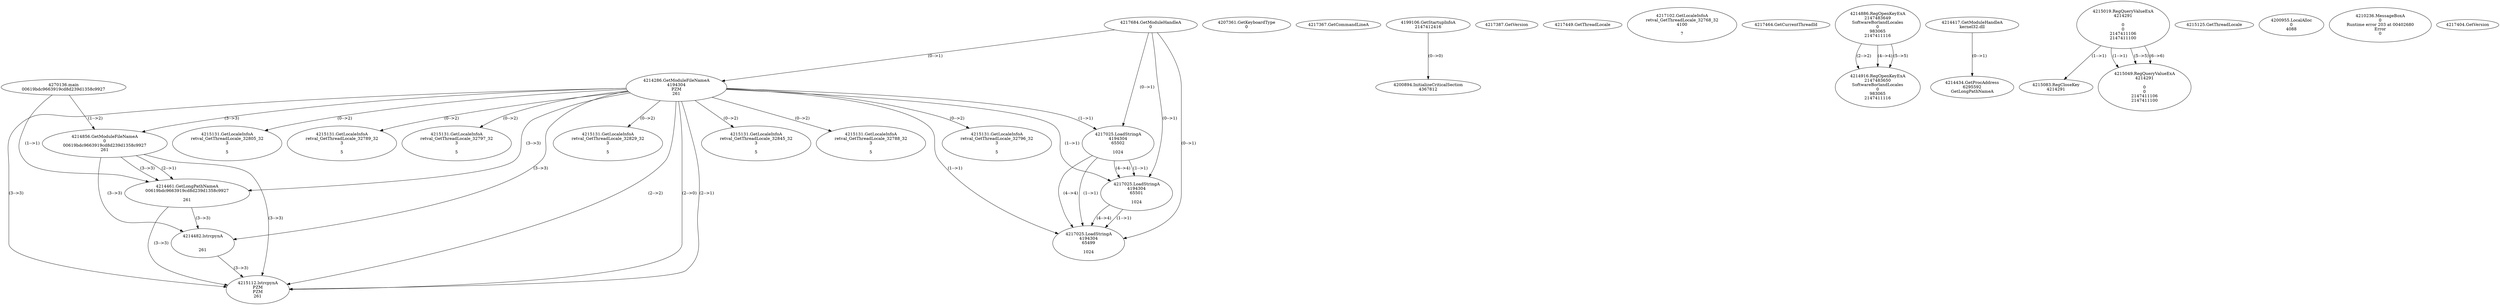 // Global SCDG with merge call
digraph {
	0 [label="4270136.main
00619bdc9663919cd8d239d1358c9927"]
	1 [label="4217684.GetModuleHandleA
0"]
	2 [label="4207361.GetKeyboardType
0"]
	3 [label="4217367.GetCommandLineA
"]
	4 [label="4199106.GetStartupInfoA
2147412416"]
	5 [label="4217387.GetVersion
"]
	6 [label="4217449.GetThreadLocale
"]
	7 [label="4217102.GetLocaleInfoA
retval_GetThreadLocale_32768_32
4100

7"]
	8 [label="4217464.GetCurrentThreadId
"]
	9 [label="4214286.GetModuleFileNameA
4194304
PZM
261"]
	1 -> 9 [label="(0-->1)"]
	10 [label="4214856.GetModuleFileNameA
0
00619bdc9663919cd8d239d1358c9927
261"]
	0 -> 10 [label="(1-->2)"]
	9 -> 10 [label="(3-->3)"]
	11 [label="4214886.RegOpenKeyExA
2147483649
Software\Borland\Locales
0
983065
2147411116"]
	12 [label="4214916.RegOpenKeyExA
2147483650
Software\Borland\Locales
0
983065
2147411116"]
	11 -> 12 [label="(2-->2)"]
	11 -> 12 [label="(4-->4)"]
	11 -> 12 [label="(5-->5)"]
	13 [label="4214417.GetModuleHandleA
kernel32.dll"]
	14 [label="4214434.GetProcAddress
6295592
GetLongPathNameA"]
	13 -> 14 [label="(0-->1)"]
	15 [label="4214461.GetLongPathNameA
00619bdc9663919cd8d239d1358c9927

261"]
	0 -> 15 [label="(1-->1)"]
	10 -> 15 [label="(2-->1)"]
	9 -> 15 [label="(3-->3)"]
	10 -> 15 [label="(3-->3)"]
	16 [label="4214482.lstrcpynA


261"]
	9 -> 16 [label="(3-->3)"]
	10 -> 16 [label="(3-->3)"]
	15 -> 16 [label="(3-->3)"]
	17 [label="4215019.RegQueryValueExA
4214291

0
0
2147411106
2147411100"]
	18 [label="4215083.RegCloseKey
4214291"]
	17 -> 18 [label="(1-->1)"]
	19 [label="4215112.lstrcpynA
PZM
PZM
261"]
	9 -> 19 [label="(2-->1)"]
	9 -> 19 [label="(2-->2)"]
	9 -> 19 [label="(3-->3)"]
	10 -> 19 [label="(3-->3)"]
	15 -> 19 [label="(3-->3)"]
	16 -> 19 [label="(3-->3)"]
	9 -> 19 [label="(2-->0)"]
	20 [label="4215125.GetThreadLocale
"]
	21 [label="4215131.GetLocaleInfoA
retval_GetThreadLocale_32829_32
3

5"]
	9 -> 21 [label="(0-->2)"]
	22 [label="4217025.LoadStringA
4194304
65502

1024"]
	1 -> 22 [label="(0-->1)"]
	9 -> 22 [label="(1-->1)"]
	23 [label="4217025.LoadStringA
4194304
65501

1024"]
	1 -> 23 [label="(0-->1)"]
	9 -> 23 [label="(1-->1)"]
	22 -> 23 [label="(1-->1)"]
	22 -> 23 [label="(4-->4)"]
	24 [label="4217025.LoadStringA
4194304
65499

1024"]
	1 -> 24 [label="(0-->1)"]
	9 -> 24 [label="(1-->1)"]
	22 -> 24 [label="(1-->1)"]
	23 -> 24 [label="(1-->1)"]
	22 -> 24 [label="(4-->4)"]
	23 -> 24 [label="(4-->4)"]
	25 [label="4215049.RegQueryValueExA
4214291

0
0
2147411106
2147411100"]
	17 -> 25 [label="(1-->1)"]
	17 -> 25 [label="(5-->5)"]
	17 -> 25 [label="(6-->6)"]
	26 [label="4215131.GetLocaleInfoA
retval_GetThreadLocale_32845_32
3

5"]
	9 -> 26 [label="(0-->2)"]
	27 [label="4200894.InitializeCriticalSection
4367812"]
	4 -> 27 [label="(0-->0)"]
	28 [label="4200955.LocalAlloc
0
4088"]
	29 [label="4210236.MessageBoxA
0
Runtime error 203 at 00402680
Error
0"]
	30 [label="4217404.GetVersion
"]
	31 [label="4215131.GetLocaleInfoA
retval_GetThreadLocale_32788_32
3

5"]
	9 -> 31 [label="(0-->2)"]
	32 [label="4215131.GetLocaleInfoA
retval_GetThreadLocale_32796_32
3

5"]
	9 -> 32 [label="(0-->2)"]
	33 [label="4215131.GetLocaleInfoA
retval_GetThreadLocale_32805_32
3

5"]
	9 -> 33 [label="(0-->2)"]
	34 [label="4215131.GetLocaleInfoA
retval_GetThreadLocale_32789_32
3

5"]
	9 -> 34 [label="(0-->2)"]
	35 [label="4215131.GetLocaleInfoA
retval_GetThreadLocale_32797_32
3

5"]
	9 -> 35 [label="(0-->2)"]
}
